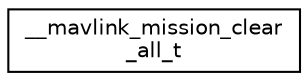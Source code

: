 digraph "Graphical Class Hierarchy"
{
 // INTERACTIVE_SVG=YES
  edge [fontname="Helvetica",fontsize="10",labelfontname="Helvetica",labelfontsize="10"];
  node [fontname="Helvetica",fontsize="10",shape=record];
  rankdir="LR";
  Node1 [label="__mavlink_mission_clear\l_all_t",height=0.2,width=0.4,color="black", fillcolor="white", style="filled",URL="$struct____mavlink__mission__clear__all__t.html"];
}
